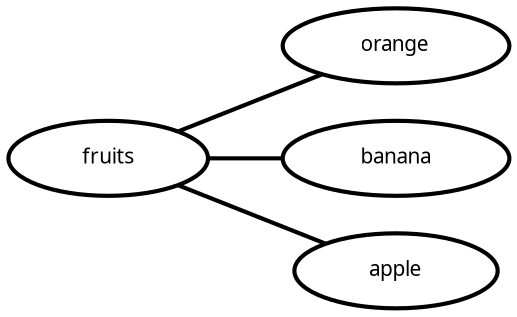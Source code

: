 digraph  {
rankdir=LR;
"0__fruits" [fillcolor="#fafafa", fontname="Fira Mono", fontsize=10, label=fruits, margin="0.3,0.1", penwidth="2.0", shape=ellipse, style=rounded];
"0__fruits__orange" [fillcolor="#fafafa", fontname="Fira Mono", fontsize=10, label=orange, margin="0.3,0.1", penwidth="2.0", shape=ellipse, style=rounded];
"0__fruits__banana" [fillcolor="#fafafa", fontname="Fira Mono", fontsize=10, label=banana, margin="0.3,0.1", penwidth="2.0", shape=ellipse, style=rounded];
"0__fruits__apple" [fillcolor="#fafafa", fontname="Fira Mono", fontsize=10, label=apple, margin="0.3,0.1", penwidth="2.0", shape=ellipse, style=rounded];
"0__fruits" -> "0__fruits__orange"  [arrowhead=none, key=0, penwidth="2.0"];
"0__fruits" -> "0__fruits__banana"  [arrowhead=none, key=0, penwidth="2.0"];
"0__fruits" -> "0__fruits__apple"  [arrowhead=none, key=0, penwidth="2.0"];
}
